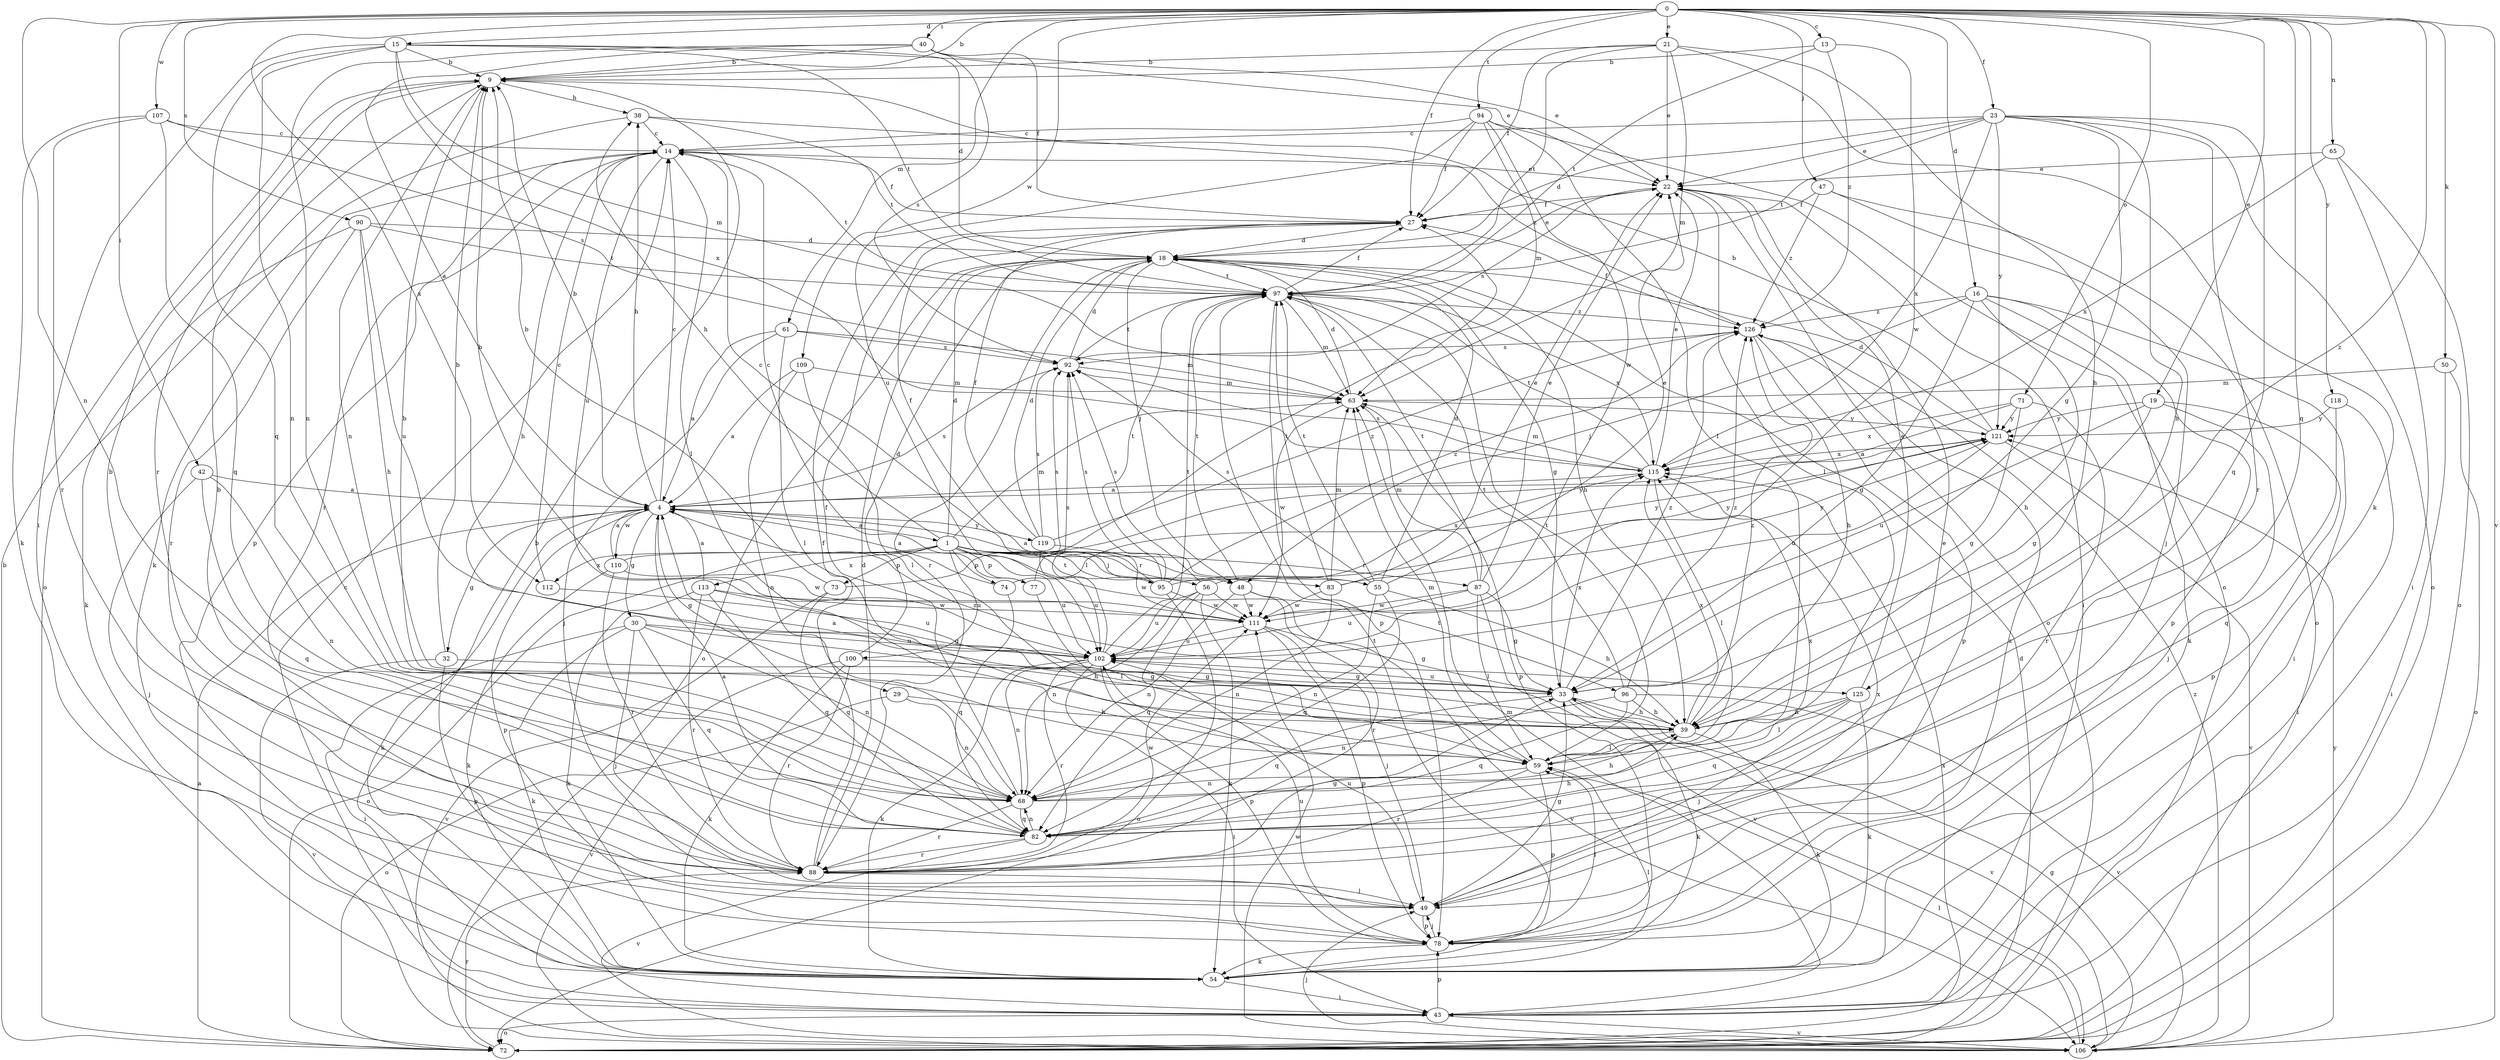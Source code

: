 strict digraph  {
0;
1;
4;
9;
13;
14;
15;
16;
18;
19;
21;
22;
23;
27;
29;
30;
32;
33;
38;
39;
40;
42;
43;
47;
48;
49;
50;
54;
55;
56;
59;
61;
63;
65;
68;
71;
72;
73;
74;
77;
78;
82;
83;
87;
88;
90;
92;
94;
95;
96;
97;
100;
102;
106;
107;
109;
110;
111;
112;
113;
115;
118;
119;
121;
125;
126;
0 -> 9  [label=b];
0 -> 13  [label=c];
0 -> 15  [label=d];
0 -> 16  [label=d];
0 -> 19  [label=e];
0 -> 21  [label=e];
0 -> 23  [label=f];
0 -> 27  [label=f];
0 -> 40  [label=i];
0 -> 42  [label=i];
0 -> 47  [label=j];
0 -> 50  [label=k];
0 -> 61  [label=m];
0 -> 65  [label=n];
0 -> 68  [label=n];
0 -> 71  [label=o];
0 -> 82  [label=q];
0 -> 90  [label=s];
0 -> 94  [label=t];
0 -> 106  [label=v];
0 -> 107  [label=w];
0 -> 109  [label=w];
0 -> 112  [label=x];
0 -> 118  [label=y];
0 -> 125  [label=z];
1 -> 18  [label=d];
1 -> 38  [label=h];
1 -> 48  [label=j];
1 -> 55  [label=l];
1 -> 56  [label=l];
1 -> 63  [label=m];
1 -> 72  [label=o];
1 -> 73  [label=p];
1 -> 74  [label=p];
1 -> 77  [label=p];
1 -> 83  [label=r];
1 -> 87  [label=r];
1 -> 95  [label=t];
1 -> 96  [label=t];
1 -> 100  [label=u];
1 -> 102  [label=u];
1 -> 112  [label=x];
1 -> 113  [label=x];
4 -> 1  [label=a];
4 -> 9  [label=b];
4 -> 14  [label=c];
4 -> 29  [label=g];
4 -> 30  [label=g];
4 -> 32  [label=g];
4 -> 38  [label=h];
4 -> 54  [label=k];
4 -> 78  [label=p];
4 -> 92  [label=s];
4 -> 110  [label=w];
4 -> 119  [label=y];
4 -> 125  [label=z];
9 -> 38  [label=h];
9 -> 68  [label=n];
9 -> 88  [label=r];
13 -> 9  [label=b];
13 -> 97  [label=t];
13 -> 111  [label=w];
13 -> 126  [label=z];
14 -> 22  [label=e];
14 -> 27  [label=f];
14 -> 39  [label=h];
14 -> 54  [label=k];
14 -> 59  [label=l];
14 -> 78  [label=p];
14 -> 88  [label=r];
14 -> 97  [label=t];
14 -> 102  [label=u];
15 -> 9  [label=b];
15 -> 18  [label=d];
15 -> 22  [label=e];
15 -> 43  [label=i];
15 -> 63  [label=m];
15 -> 68  [label=n];
15 -> 82  [label=q];
15 -> 97  [label=t];
15 -> 115  [label=x];
16 -> 33  [label=g];
16 -> 39  [label=h];
16 -> 43  [label=i];
16 -> 48  [label=j];
16 -> 54  [label=k];
16 -> 78  [label=p];
16 -> 126  [label=z];
18 -> 22  [label=e];
18 -> 33  [label=g];
18 -> 39  [label=h];
18 -> 48  [label=j];
18 -> 72  [label=o];
18 -> 88  [label=r];
18 -> 97  [label=t];
19 -> 33  [label=g];
19 -> 49  [label=j];
19 -> 78  [label=p];
19 -> 102  [label=u];
19 -> 121  [label=y];
21 -> 9  [label=b];
21 -> 22  [label=e];
21 -> 27  [label=f];
21 -> 39  [label=h];
21 -> 54  [label=k];
21 -> 63  [label=m];
21 -> 97  [label=t];
22 -> 27  [label=f];
22 -> 43  [label=i];
22 -> 59  [label=l];
22 -> 72  [label=o];
22 -> 92  [label=s];
23 -> 14  [label=c];
23 -> 18  [label=d];
23 -> 22  [label=e];
23 -> 33  [label=g];
23 -> 39  [label=h];
23 -> 72  [label=o];
23 -> 82  [label=q];
23 -> 88  [label=r];
23 -> 97  [label=t];
23 -> 115  [label=x];
23 -> 121  [label=y];
27 -> 18  [label=d];
29 -> 39  [label=h];
29 -> 68  [label=n];
29 -> 72  [label=o];
30 -> 39  [label=h];
30 -> 43  [label=i];
30 -> 49  [label=j];
30 -> 54  [label=k];
30 -> 68  [label=n];
30 -> 82  [label=q];
30 -> 102  [label=u];
32 -> 9  [label=b];
32 -> 33  [label=g];
32 -> 78  [label=p];
32 -> 106  [label=v];
33 -> 39  [label=h];
33 -> 54  [label=k];
33 -> 82  [label=q];
33 -> 102  [label=u];
33 -> 106  [label=v];
33 -> 115  [label=x];
33 -> 126  [label=z];
38 -> 14  [label=c];
38 -> 72  [label=o];
38 -> 97  [label=t];
38 -> 126  [label=z];
39 -> 4  [label=a];
39 -> 54  [label=k];
39 -> 59  [label=l];
39 -> 115  [label=x];
39 -> 126  [label=z];
40 -> 4  [label=a];
40 -> 9  [label=b];
40 -> 22  [label=e];
40 -> 27  [label=f];
40 -> 68  [label=n];
40 -> 92  [label=s];
42 -> 4  [label=a];
42 -> 49  [label=j];
42 -> 68  [label=n];
42 -> 82  [label=q];
43 -> 9  [label=b];
43 -> 14  [label=c];
43 -> 63  [label=m];
43 -> 72  [label=o];
43 -> 78  [label=p];
43 -> 106  [label=v];
47 -> 27  [label=f];
47 -> 49  [label=j];
47 -> 72  [label=o];
47 -> 126  [label=z];
48 -> 68  [label=n];
48 -> 88  [label=r];
48 -> 97  [label=t];
48 -> 106  [label=v];
48 -> 111  [label=w];
49 -> 9  [label=b];
49 -> 22  [label=e];
49 -> 33  [label=g];
49 -> 78  [label=p];
49 -> 102  [label=u];
49 -> 115  [label=x];
50 -> 43  [label=i];
50 -> 63  [label=m];
50 -> 72  [label=o];
54 -> 43  [label=i];
54 -> 59  [label=l];
54 -> 97  [label=t];
55 -> 4  [label=a];
55 -> 18  [label=d];
55 -> 22  [label=e];
55 -> 39  [label=h];
55 -> 68  [label=n];
55 -> 82  [label=q];
55 -> 92  [label=s];
55 -> 97  [label=t];
56 -> 54  [label=k];
56 -> 68  [label=n];
56 -> 82  [label=q];
56 -> 92  [label=s];
56 -> 102  [label=u];
56 -> 111  [label=w];
56 -> 115  [label=x];
59 -> 9  [label=b];
59 -> 63  [label=m];
59 -> 68  [label=n];
59 -> 78  [label=p];
59 -> 88  [label=r];
59 -> 97  [label=t];
61 -> 4  [label=a];
61 -> 49  [label=j];
61 -> 59  [label=l];
61 -> 63  [label=m];
61 -> 92  [label=s];
63 -> 18  [label=d];
63 -> 78  [label=p];
63 -> 111  [label=w];
63 -> 121  [label=y];
65 -> 22  [label=e];
65 -> 43  [label=i];
65 -> 72  [label=o];
65 -> 115  [label=x];
68 -> 27  [label=f];
68 -> 39  [label=h];
68 -> 82  [label=q];
68 -> 88  [label=r];
68 -> 115  [label=x];
71 -> 4  [label=a];
71 -> 33  [label=g];
71 -> 88  [label=r];
71 -> 115  [label=x];
71 -> 121  [label=y];
72 -> 4  [label=a];
72 -> 9  [label=b];
72 -> 18  [label=d];
72 -> 88  [label=r];
72 -> 115  [label=x];
73 -> 9  [label=b];
73 -> 27  [label=f];
73 -> 82  [label=q];
73 -> 106  [label=v];
74 -> 4  [label=a];
74 -> 82  [label=q];
74 -> 121  [label=y];
77 -> 14  [label=c];
77 -> 59  [label=l];
77 -> 92  [label=s];
78 -> 49  [label=j];
78 -> 54  [label=k];
78 -> 59  [label=l];
78 -> 102  [label=u];
78 -> 126  [label=z];
82 -> 4  [label=a];
82 -> 39  [label=h];
82 -> 68  [label=n];
82 -> 88  [label=r];
82 -> 106  [label=v];
83 -> 22  [label=e];
83 -> 63  [label=m];
83 -> 68  [label=n];
83 -> 97  [label=t];
83 -> 111  [label=w];
83 -> 121  [label=y];
87 -> 22  [label=e];
87 -> 33  [label=g];
87 -> 59  [label=l];
87 -> 63  [label=m];
87 -> 97  [label=t];
87 -> 102  [label=u];
87 -> 106  [label=v];
87 -> 111  [label=w];
88 -> 9  [label=b];
88 -> 18  [label=d];
88 -> 27  [label=f];
88 -> 33  [label=g];
88 -> 49  [label=j];
88 -> 111  [label=w];
90 -> 18  [label=d];
90 -> 39  [label=h];
90 -> 54  [label=k];
90 -> 88  [label=r];
90 -> 97  [label=t];
90 -> 102  [label=u];
92 -> 18  [label=d];
92 -> 63  [label=m];
92 -> 97  [label=t];
94 -> 14  [label=c];
94 -> 27  [label=f];
94 -> 59  [label=l];
94 -> 63  [label=m];
94 -> 72  [label=o];
94 -> 102  [label=u];
94 -> 111  [label=w];
95 -> 14  [label=c];
95 -> 27  [label=f];
95 -> 72  [label=o];
95 -> 92  [label=s];
95 -> 97  [label=t];
95 -> 111  [label=w];
95 -> 121  [label=y];
95 -> 126  [label=z];
96 -> 39  [label=h];
96 -> 68  [label=n];
96 -> 82  [label=q];
96 -> 97  [label=t];
96 -> 106  [label=v];
96 -> 126  [label=z];
97 -> 27  [label=f];
97 -> 63  [label=m];
97 -> 78  [label=p];
97 -> 115  [label=x];
97 -> 126  [label=z];
100 -> 18  [label=d];
100 -> 33  [label=g];
100 -> 54  [label=k];
100 -> 88  [label=r];
100 -> 106  [label=v];
102 -> 33  [label=g];
102 -> 43  [label=i];
102 -> 54  [label=k];
102 -> 68  [label=n];
102 -> 78  [label=p];
102 -> 88  [label=r];
102 -> 92  [label=s];
102 -> 97  [label=t];
106 -> 33  [label=g];
106 -> 49  [label=j];
106 -> 59  [label=l];
106 -> 111  [label=w];
106 -> 121  [label=y];
106 -> 126  [label=z];
107 -> 14  [label=c];
107 -> 54  [label=k];
107 -> 82  [label=q];
107 -> 88  [label=r];
107 -> 92  [label=s];
109 -> 4  [label=a];
109 -> 59  [label=l];
109 -> 63  [label=m];
109 -> 68  [label=n];
110 -> 4  [label=a];
110 -> 54  [label=k];
110 -> 88  [label=r];
110 -> 111  [label=w];
110 -> 121  [label=y];
111 -> 9  [label=b];
111 -> 33  [label=g];
111 -> 49  [label=j];
111 -> 78  [label=p];
111 -> 102  [label=u];
112 -> 14  [label=c];
112 -> 102  [label=u];
113 -> 4  [label=a];
113 -> 33  [label=g];
113 -> 54  [label=k];
113 -> 82  [label=q];
113 -> 88  [label=r];
113 -> 111  [label=w];
115 -> 4  [label=a];
115 -> 22  [label=e];
115 -> 59  [label=l];
115 -> 63  [label=m];
115 -> 92  [label=s];
115 -> 97  [label=t];
118 -> 43  [label=i];
118 -> 82  [label=q];
118 -> 121  [label=y];
119 -> 18  [label=d];
119 -> 27  [label=f];
119 -> 92  [label=s];
119 -> 102  [label=u];
119 -> 111  [label=w];
119 -> 126  [label=z];
121 -> 9  [label=b];
121 -> 18  [label=d];
121 -> 102  [label=u];
121 -> 106  [label=v];
121 -> 115  [label=x];
125 -> 22  [label=e];
125 -> 39  [label=h];
125 -> 49  [label=j];
125 -> 54  [label=k];
125 -> 59  [label=l];
125 -> 82  [label=q];
126 -> 27  [label=f];
126 -> 39  [label=h];
126 -> 78  [label=p];
126 -> 92  [label=s];
}
